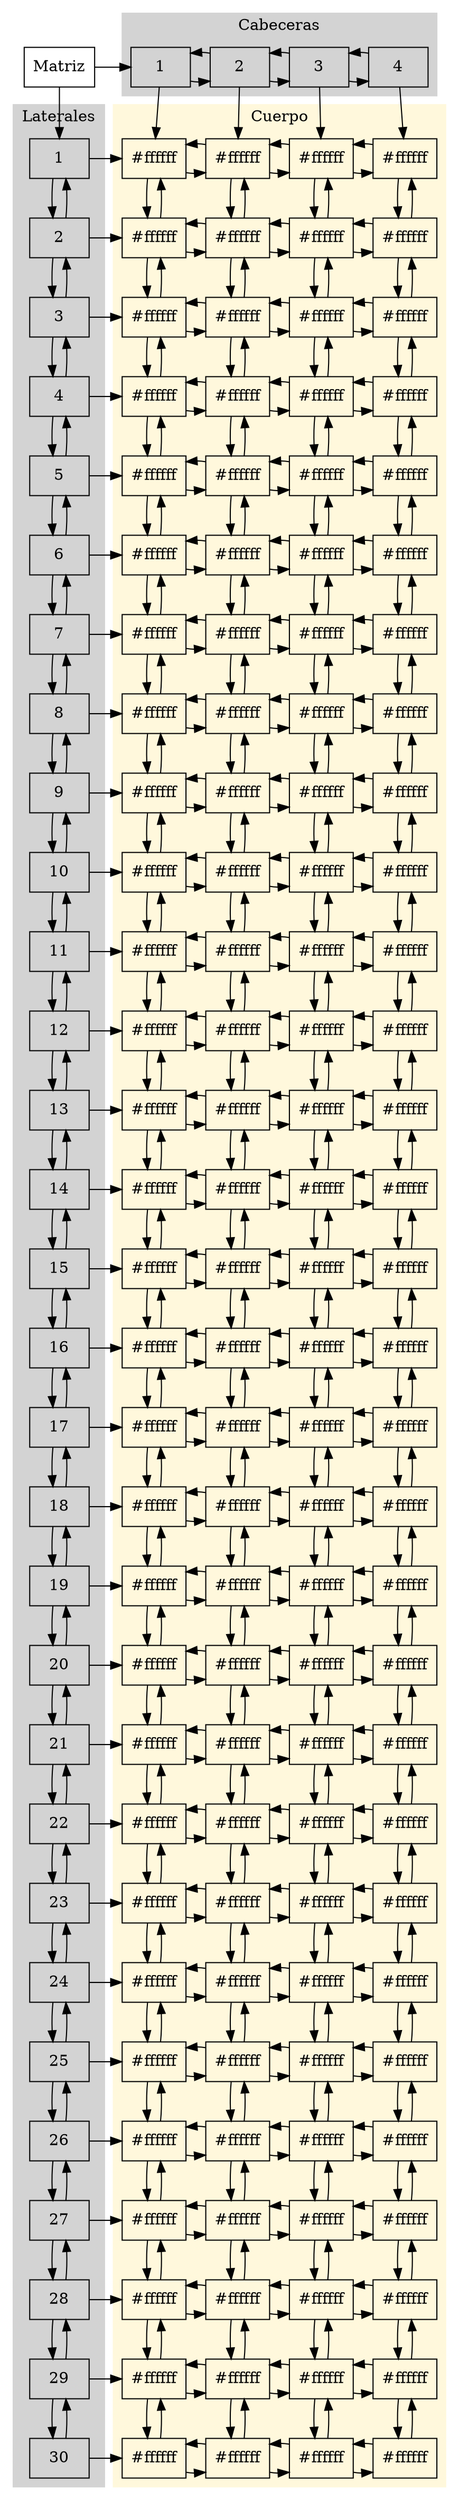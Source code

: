 digraph{
nc[label="Matriz", shape=box];
subgraph cluster_mcab{
label="Cabeceras";style=filled;
color=lightgrey;
n958879788[label="4", shape=box];
n1193244278[label="3", shape=box];
n798671549[label="2", shape=box];
n1292500745[label="1", shape=box];
}subgraph cluster_mlat{
label="Laterales";style=filled;
color=lightgrey;
n1324099772[label="1", shape=box];
n1920748497[label="2", shape=box];
n185262089[label="3", shape=box];
n167360470[label="4", shape=box];
n645908381[label="5", shape=box];
n919417408[label="6", shape=box];
n1780192824[label="7", shape=box];
n773376938[label="8", shape=box];
n1979953883[label="9", shape=box];
n688111977[label="10", shape=box];
n530524199[label="11", shape=box];
n2008212965[label="12", shape=box];
n483132578[label="13", shape=box];
n728991451[label="14", shape=box];
n1305173378[label="15", shape=box];
n758518803[label="16", shape=box];
n1369701379[label="17", shape=box];
n1725038002[label="18", shape=box];
n1902218151[label="19", shape=box];
n1827315476[label="20", shape=box];
n577189230[label="21", shape=box];
n1261596925[label="22", shape=box];
n913565327[label="23", shape=box];
n240770410[label="24", shape=box];
n353256842[label="25", shape=box];
n1306749518[label="26", shape=box];
n1687010019[label="27", shape=box];
n612338069[label="28", shape=box];
n1127922309[label="29", shape=box];
n366811574[label="30", shape=box];
}subgraph cluster_cuerpo{
label="Cuerpo";style=filled;
color=cornsilk1;
n479126348[label="#ffffff", shape=box];
n1147531881[label="#ffffff", shape=box];
n1377670898[label="#ffffff", shape=box];
n804267438[label="#ffffff", shape=box];
n1141843871[label="#ffffff", shape=box];
n789738445[label="#ffffff", shape=box];
n285661915[label="#ffffff", shape=box];
n1073037312[label="#ffffff", shape=box];
n41663422[label="#ffffff", shape=box];
n1045113895[label="#ffffff", shape=box];
n423422263[label="#ffffff", shape=box];
n215768912[label="#ffffff", shape=box];
n1403368254[label="#ffffff", shape=box];
n879269753[label="#ffffff", shape=box];
n1256437138[label="#ffffff", shape=box];
n606819649[label="#ffffff", shape=box];
n1525231289[label="#ffffff", shape=box];
n709540290[label="#ffffff", shape=box];
n2110965308[label="#ffffff", shape=box];
n53286298[label="#ffffff", shape=box];
n270692256[label="#ffffff", shape=box];
n1868124367[label="#ffffff", shape=box];
n72456254[label="#ffffff", shape=box];
n1874578667[label="#ffffff", shape=box];
n1818747347[label="#ffffff", shape=box];
n1226644408[label="#ffffff", shape=box];
n1099299533[label="#ffffff", shape=box];
n1885907586[label="#ffffff", shape=box];
n592618533[label="#ffffff", shape=box];
n45329196[label="#ffffff", shape=box];
n1812888101[label="#ffffff", shape=box];
n1502081436[label="#ffffff", shape=box];
n1874990341[label="#ffffff", shape=box];
n1882663194[label="#ffffff", shape=box];
n1878506091[label="#ffffff", shape=box];
n152747288[label="#ffffff", shape=box];
n1989143299[label="#ffffff", shape=box];
n1069118257[label="#ffffff", shape=box];
n1842324047[label="#ffffff", shape=box];
n836841619[label="#ffffff", shape=box];
n952046175[label="#ffffff", shape=box];
n1290526338[label="#ffffff", shape=box];
n1554432138[label="#ffffff", shape=box];
n1694172709[label="#ffffff", shape=box];
n613862671[label="#ffffff", shape=box];
n907745489[label="#ffffff", shape=box];
n1557347336[label="#ffffff", shape=box];
n1621476249[label="#ffffff", shape=box];
n1925809207[label="#ffffff", shape=box];
n477812527[label="#ffffff", shape=box];
n1493994452[label="#ffffff", shape=box];
n402334311[label="#ffffff", shape=box];
n699262099[label="#ffffff", shape=box];
n1663339814[label="#ffffff", shape=box];
n1590425789[label="#ffffff", shape=box];
n275583257[label="#ffffff", shape=box];
n1453520635[label="#ffffff", shape=box];
n296230068[label="#ffffff", shape=box];
n270995500[label="#ffffff", shape=box];
n1748643560[label="#ffffff", shape=box];
n703465530[label="#ffffff", shape=box];
n2020801551[label="#ffffff", shape=box];
n1358706013[label="#ffffff", shape=box];
n1770523844[label="#ffffff", shape=box];
n813590039[label="#ffffff", shape=box];
n1602446995[label="#ffffff", shape=box];
n1860499171[label="#ffffff", shape=box];
n1201875415[label="#ffffff", shape=box];
n78557674[label="#ffffff", shape=box];
n1088288786[label="#ffffff", shape=box];
n155671812[label="#ffffff", shape=box];
n1475616874[label="#ffffff", shape=box];
n648342175[label="#ffffff", shape=box];
n160865073[label="#ffffff", shape=box];
n973752442[label="#ffffff", shape=box];
n1275840545[label="#ffffff", shape=box];
n1308242733[label="#ffffff", shape=box];
n1879602864[label="#ffffff", shape=box];
n405383507[label="#ffffff", shape=box];
n183574711[label="#ffffff", shape=box];
n378407327[label="#ffffff", shape=box];
n620777480[label="#ffffff", shape=box];
n1882592970[label="#ffffff", shape=box];
n1942054115[label="#ffffff", shape=box];
n367348213[label="#ffffff", shape=box];
n851630929[label="#ffffff", shape=box];
n1912736645[label="#ffffff", shape=box];
n169643866[label="#ffffff", shape=box];
n898221325[label="#ffffff", shape=box];
n288721086[label="#ffffff", shape=box];
n1938417470[label="#ffffff", shape=box];
n486658122[label="#ffffff", shape=box];
n1725681482[label="#ffffff", shape=box];
n1536613207[label="#ffffff", shape=box];
n1729783564[label="#ffffff", shape=box];
n1946843173[label="#ffffff", shape=box];
n1284720753[label="#ffffff", shape=box];
n565341911[label="#ffffff", shape=box];
n363089898[label="#ffffff", shape=box];
n843634219[label="#ffffff", shape=box];
n1682882771[label="#ffffff", shape=box];
n1446563419[label="#ffffff", shape=box];
n1641283689[label="#ffffff", shape=box];
n358185974[label="#ffffff", shape=box];
n126052822[label="#ffffff", shape=box];
n391718251[label="#ffffff", shape=box];
n1448065185[label="#ffffff", shape=box];
n135786325[label="#ffffff", shape=box];
n340195928[label="#ffffff", shape=box];
n1256908742[label="#ffffff", shape=box];
n1640748170[label="#ffffff", shape=box];
n1444012705[label="#ffffff", shape=box];
n1965442561[label="#ffffff", shape=box];
n1760517044[label="#ffffff", shape=box];
n1463791015[label="#ffffff", shape=box];
n249710859[label="#ffffff", shape=box];
n1228079256[label="#ffffff", shape=box];
n1536409841[label="#ffffff", shape=box];
n1902845105[label="#ffffff", shape=box];
n1834854790[label="#ffffff", shape=box];
}n1292500745->n798671549[constraint=false];
n798671549->n1292500745[constraint=false];
n1292500745->n479126348;
n798671549->n1193244278[constraint=false];
n1193244278->n798671549[constraint=false];
n798671549->n1147531881;
n1193244278->n958879788[constraint=false];
n958879788->n1193244278[constraint=false];
n1193244278->n1377670898;
n958879788->n804267438;
n1324099772->n1920748497;
n1920748497->n1324099772;
n1324099772->n479126348[constraint=false];
n1920748497->n185262089;
n185262089->n1920748497;
n1920748497->n1141843871[constraint=false];
n185262089->n167360470;
n167360470->n185262089;
n185262089->n41663422[constraint=false];
n167360470->n645908381;
n645908381->n167360470;
n167360470->n1403368254[constraint=false];
n645908381->n919417408;
n919417408->n645908381;
n645908381->n1525231289[constraint=false];
n919417408->n1780192824;
n1780192824->n919417408;
n919417408->n270692256[constraint=false];
n1780192824->n773376938;
n773376938->n1780192824;
n1780192824->n1818747347[constraint=false];
n773376938->n1979953883;
n1979953883->n773376938;
n773376938->n592618533[constraint=false];
n1979953883->n688111977;
n688111977->n1979953883;
n1979953883->n1874990341[constraint=false];
n688111977->n530524199;
n530524199->n688111977;
n688111977->n1989143299[constraint=false];
n530524199->n2008212965;
n2008212965->n530524199;
n530524199->n952046175[constraint=false];
n2008212965->n483132578;
n483132578->n2008212965;
n2008212965->n613862671[constraint=false];
n483132578->n728991451;
n728991451->n483132578;
n483132578->n1925809207[constraint=false];
n728991451->n1305173378;
n1305173378->n728991451;
n728991451->n699262099[constraint=false];
n1305173378->n758518803;
n758518803->n1305173378;
n1305173378->n1453520635[constraint=false];
n758518803->n1369701379;
n1369701379->n758518803;
n758518803->n703465530[constraint=false];
n1369701379->n1725038002;
n1725038002->n1369701379;
n1369701379->n813590039[constraint=false];
n1725038002->n1902218151;
n1902218151->n1725038002;
n1725038002->n78557674[constraint=false];
n1902218151->n1827315476;
n1827315476->n1902218151;
n1902218151->n648342175[constraint=false];
n1827315476->n577189230;
n577189230->n1827315476;
n1827315476->n1308242733[constraint=false];
n577189230->n1261596925;
n1261596925->n577189230;
n577189230->n378407327[constraint=false];
n1261596925->n913565327;
n913565327->n1261596925;
n1261596925->n367348213[constraint=false];
n913565327->n240770410;
n240770410->n913565327;
n913565327->n898221325[constraint=false];
n240770410->n353256842;
n353256842->n240770410;
n240770410->n1725681482[constraint=false];
n353256842->n1306749518;
n1306749518->n353256842;
n353256842->n1284720753[constraint=false];
n1306749518->n1687010019;
n1687010019->n1306749518;
n1306749518->n1682882771[constraint=false];
n1687010019->n612338069;
n612338069->n1687010019;
n1687010019->n126052822[constraint=false];
n612338069->n1127922309;
n1127922309->n612338069;
n612338069->n340195928[constraint=false];
n1127922309->n366811574;
n366811574->n1127922309;
n1127922309->n1965442561[constraint=false];
n366811574->n1228079256[constraint=false];
n479126348->n1147531881[constraint=false];
n1147531881->n479126348[constraint=false];
n479126348->n1141843871;
n1141843871->n479126348;
n1147531881->n1377670898[constraint=false];
n1377670898->n1147531881[constraint=false];
n1147531881->n789738445;
n789738445->n1147531881;
n1377670898->n804267438[constraint=false];
n804267438->n1377670898[constraint=false];
n1377670898->n285661915;
n285661915->n1377670898;
n804267438->n1073037312;
n1073037312->n804267438;
n1141843871->n789738445[constraint=false];
n789738445->n1141843871[constraint=false];
n1141843871->n41663422;
n41663422->n1141843871;
n789738445->n285661915[constraint=false];
n285661915->n789738445[constraint=false];
n789738445->n1045113895;
n1045113895->n789738445;
n285661915->n1073037312[constraint=false];
n1073037312->n285661915[constraint=false];
n285661915->n423422263;
n423422263->n285661915;
n1073037312->n215768912;
n215768912->n1073037312;
n41663422->n1045113895[constraint=false];
n1045113895->n41663422[constraint=false];
n41663422->n1403368254;
n1403368254->n41663422;
n1045113895->n423422263[constraint=false];
n423422263->n1045113895[constraint=false];
n1045113895->n879269753;
n879269753->n1045113895;
n423422263->n215768912[constraint=false];
n215768912->n423422263[constraint=false];
n423422263->n1256437138;
n1256437138->n423422263;
n215768912->n606819649;
n606819649->n215768912;
n1403368254->n879269753[constraint=false];
n879269753->n1403368254[constraint=false];
n1403368254->n1525231289;
n1525231289->n1403368254;
n879269753->n1256437138[constraint=false];
n1256437138->n879269753[constraint=false];
n879269753->n709540290;
n709540290->n879269753;
n1256437138->n606819649[constraint=false];
n606819649->n1256437138[constraint=false];
n1256437138->n2110965308;
n2110965308->n1256437138;
n606819649->n53286298;
n53286298->n606819649;
n1525231289->n709540290[constraint=false];
n709540290->n1525231289[constraint=false];
n1525231289->n270692256;
n270692256->n1525231289;
n709540290->n2110965308[constraint=false];
n2110965308->n709540290[constraint=false];
n709540290->n1868124367;
n1868124367->n709540290;
n2110965308->n53286298[constraint=false];
n53286298->n2110965308[constraint=false];
n2110965308->n72456254;
n72456254->n2110965308;
n53286298->n1874578667;
n1874578667->n53286298;
n270692256->n1868124367[constraint=false];
n1868124367->n270692256[constraint=false];
n270692256->n1818747347;
n1818747347->n270692256;
n1868124367->n72456254[constraint=false];
n72456254->n1868124367[constraint=false];
n1868124367->n1226644408;
n1226644408->n1868124367;
n72456254->n1874578667[constraint=false];
n1874578667->n72456254[constraint=false];
n72456254->n1099299533;
n1099299533->n72456254;
n1874578667->n1885907586;
n1885907586->n1874578667;
n1818747347->n1226644408[constraint=false];
n1226644408->n1818747347[constraint=false];
n1818747347->n592618533;
n592618533->n1818747347;
n1226644408->n1099299533[constraint=false];
n1099299533->n1226644408[constraint=false];
n1226644408->n45329196;
n45329196->n1226644408;
n1099299533->n1885907586[constraint=false];
n1885907586->n1099299533[constraint=false];
n1099299533->n1812888101;
n1812888101->n1099299533;
n1885907586->n1502081436;
n1502081436->n1885907586;
n592618533->n45329196[constraint=false];
n45329196->n592618533[constraint=false];
n592618533->n1874990341;
n1874990341->n592618533;
n45329196->n1812888101[constraint=false];
n1812888101->n45329196[constraint=false];
n45329196->n1882663194;
n1882663194->n45329196;
n1812888101->n1502081436[constraint=false];
n1502081436->n1812888101[constraint=false];
n1812888101->n1878506091;
n1878506091->n1812888101;
n1502081436->n152747288;
n152747288->n1502081436;
n1874990341->n1882663194[constraint=false];
n1882663194->n1874990341[constraint=false];
n1874990341->n1989143299;
n1989143299->n1874990341;
n1882663194->n1878506091[constraint=false];
n1878506091->n1882663194[constraint=false];
n1882663194->n1069118257;
n1069118257->n1882663194;
n1878506091->n152747288[constraint=false];
n152747288->n1878506091[constraint=false];
n1878506091->n1842324047;
n1842324047->n1878506091;
n152747288->n836841619;
n836841619->n152747288;
n1989143299->n1069118257[constraint=false];
n1069118257->n1989143299[constraint=false];
n1989143299->n952046175;
n952046175->n1989143299;
n1069118257->n1842324047[constraint=false];
n1842324047->n1069118257[constraint=false];
n1069118257->n1290526338;
n1290526338->n1069118257;
n1842324047->n836841619[constraint=false];
n836841619->n1842324047[constraint=false];
n1842324047->n1554432138;
n1554432138->n1842324047;
n836841619->n1694172709;
n1694172709->n836841619;
n952046175->n1290526338[constraint=false];
n1290526338->n952046175[constraint=false];
n952046175->n613862671;
n613862671->n952046175;
n1290526338->n1554432138[constraint=false];
n1554432138->n1290526338[constraint=false];
n1290526338->n907745489;
n907745489->n1290526338;
n1554432138->n1694172709[constraint=false];
n1694172709->n1554432138[constraint=false];
n1554432138->n1557347336;
n1557347336->n1554432138;
n1694172709->n1621476249;
n1621476249->n1694172709;
n613862671->n907745489[constraint=false];
n907745489->n613862671[constraint=false];
n613862671->n1925809207;
n1925809207->n613862671;
n907745489->n1557347336[constraint=false];
n1557347336->n907745489[constraint=false];
n907745489->n477812527;
n477812527->n907745489;
n1557347336->n1621476249[constraint=false];
n1621476249->n1557347336[constraint=false];
n1557347336->n1493994452;
n1493994452->n1557347336;
n1621476249->n402334311;
n402334311->n1621476249;
n1925809207->n477812527[constraint=false];
n477812527->n1925809207[constraint=false];
n1925809207->n699262099;
n699262099->n1925809207;
n477812527->n1493994452[constraint=false];
n1493994452->n477812527[constraint=false];
n477812527->n1663339814;
n1663339814->n477812527;
n1493994452->n402334311[constraint=false];
n402334311->n1493994452[constraint=false];
n1493994452->n1590425789;
n1590425789->n1493994452;
n402334311->n275583257;
n275583257->n402334311;
n699262099->n1663339814[constraint=false];
n1663339814->n699262099[constraint=false];
n699262099->n1453520635;
n1453520635->n699262099;
n1663339814->n1590425789[constraint=false];
n1590425789->n1663339814[constraint=false];
n1663339814->n296230068;
n296230068->n1663339814;
n1590425789->n275583257[constraint=false];
n275583257->n1590425789[constraint=false];
n1590425789->n270995500;
n270995500->n1590425789;
n275583257->n1748643560;
n1748643560->n275583257;
n1453520635->n296230068[constraint=false];
n296230068->n1453520635[constraint=false];
n1453520635->n703465530;
n703465530->n1453520635;
n296230068->n270995500[constraint=false];
n270995500->n296230068[constraint=false];
n296230068->n2020801551;
n2020801551->n296230068;
n270995500->n1748643560[constraint=false];
n1748643560->n270995500[constraint=false];
n270995500->n1358706013;
n1358706013->n270995500;
n1748643560->n1770523844;
n1770523844->n1748643560;
n703465530->n2020801551[constraint=false];
n2020801551->n703465530[constraint=false];
n703465530->n813590039;
n813590039->n703465530;
n2020801551->n1358706013[constraint=false];
n1358706013->n2020801551[constraint=false];
n2020801551->n1602446995;
n1602446995->n2020801551;
n1358706013->n1770523844[constraint=false];
n1770523844->n1358706013[constraint=false];
n1358706013->n1860499171;
n1860499171->n1358706013;
n1770523844->n1201875415;
n1201875415->n1770523844;
n813590039->n1602446995[constraint=false];
n1602446995->n813590039[constraint=false];
n813590039->n78557674;
n78557674->n813590039;
n1602446995->n1860499171[constraint=false];
n1860499171->n1602446995[constraint=false];
n1602446995->n1088288786;
n1088288786->n1602446995;
n1860499171->n1201875415[constraint=false];
n1201875415->n1860499171[constraint=false];
n1860499171->n155671812;
n155671812->n1860499171;
n1201875415->n1475616874;
n1475616874->n1201875415;
n78557674->n1088288786[constraint=false];
n1088288786->n78557674[constraint=false];
n78557674->n648342175;
n648342175->n78557674;
n1088288786->n155671812[constraint=false];
n155671812->n1088288786[constraint=false];
n1088288786->n160865073;
n160865073->n1088288786;
n155671812->n1475616874[constraint=false];
n1475616874->n155671812[constraint=false];
n155671812->n973752442;
n973752442->n155671812;
n1475616874->n1275840545;
n1275840545->n1475616874;
n648342175->n160865073[constraint=false];
n160865073->n648342175[constraint=false];
n648342175->n1308242733;
n1308242733->n648342175;
n160865073->n973752442[constraint=false];
n973752442->n160865073[constraint=false];
n160865073->n1879602864;
n1879602864->n160865073;
n973752442->n1275840545[constraint=false];
n1275840545->n973752442[constraint=false];
n973752442->n405383507;
n405383507->n973752442;
n1275840545->n183574711;
n183574711->n1275840545;
n1308242733->n1879602864[constraint=false];
n1879602864->n1308242733[constraint=false];
n1308242733->n378407327;
n378407327->n1308242733;
n1879602864->n405383507[constraint=false];
n405383507->n1879602864[constraint=false];
n1879602864->n620777480;
n620777480->n1879602864;
n405383507->n183574711[constraint=false];
n183574711->n405383507[constraint=false];
n405383507->n1882592970;
n1882592970->n405383507;
n183574711->n1942054115;
n1942054115->n183574711;
n378407327->n620777480[constraint=false];
n620777480->n378407327[constraint=false];
n378407327->n367348213;
n367348213->n378407327;
n620777480->n1882592970[constraint=false];
n1882592970->n620777480[constraint=false];
n620777480->n851630929;
n851630929->n620777480;
n1882592970->n1942054115[constraint=false];
n1942054115->n1882592970[constraint=false];
n1882592970->n1912736645;
n1912736645->n1882592970;
n1942054115->n169643866;
n169643866->n1942054115;
n367348213->n851630929[constraint=false];
n851630929->n367348213[constraint=false];
n367348213->n898221325;
n898221325->n367348213;
n851630929->n1912736645[constraint=false];
n1912736645->n851630929[constraint=false];
n851630929->n288721086;
n288721086->n851630929;
n1912736645->n169643866[constraint=false];
n169643866->n1912736645[constraint=false];
n1912736645->n1938417470;
n1938417470->n1912736645;
n169643866->n486658122;
n486658122->n169643866;
n898221325->n288721086[constraint=false];
n288721086->n898221325[constraint=false];
n898221325->n1725681482;
n1725681482->n898221325;
n288721086->n1938417470[constraint=false];
n1938417470->n288721086[constraint=false];
n288721086->n1536613207;
n1536613207->n288721086;
n1938417470->n486658122[constraint=false];
n486658122->n1938417470[constraint=false];
n1938417470->n1729783564;
n1729783564->n1938417470;
n486658122->n1946843173;
n1946843173->n486658122;
n1725681482->n1536613207[constraint=false];
n1536613207->n1725681482[constraint=false];
n1725681482->n1284720753;
n1284720753->n1725681482;
n1536613207->n1729783564[constraint=false];
n1729783564->n1536613207[constraint=false];
n1536613207->n565341911;
n565341911->n1536613207;
n1729783564->n1946843173[constraint=false];
n1946843173->n1729783564[constraint=false];
n1729783564->n363089898;
n363089898->n1729783564;
n1946843173->n843634219;
n843634219->n1946843173;
n1284720753->n565341911[constraint=false];
n565341911->n1284720753[constraint=false];
n1284720753->n1682882771;
n1682882771->n1284720753;
n565341911->n363089898[constraint=false];
n363089898->n565341911[constraint=false];
n565341911->n1446563419;
n1446563419->n565341911;
n363089898->n843634219[constraint=false];
n843634219->n363089898[constraint=false];
n363089898->n1641283689;
n1641283689->n363089898;
n843634219->n358185974;
n358185974->n843634219;
n1682882771->n1446563419[constraint=false];
n1446563419->n1682882771[constraint=false];
n1682882771->n126052822;
n126052822->n1682882771;
n1446563419->n1641283689[constraint=false];
n1641283689->n1446563419[constraint=false];
n1446563419->n391718251;
n391718251->n1446563419;
n1641283689->n358185974[constraint=false];
n358185974->n1641283689[constraint=false];
n1641283689->n1448065185;
n1448065185->n1641283689;
n358185974->n135786325;
n135786325->n358185974;
n126052822->n391718251[constraint=false];
n391718251->n126052822[constraint=false];
n126052822->n340195928;
n340195928->n126052822;
n391718251->n1448065185[constraint=false];
n1448065185->n391718251[constraint=false];
n391718251->n1256908742;
n1256908742->n391718251;
n1448065185->n135786325[constraint=false];
n135786325->n1448065185[constraint=false];
n1448065185->n1640748170;
n1640748170->n1448065185;
n135786325->n1444012705;
n1444012705->n135786325;
n340195928->n1256908742[constraint=false];
n1256908742->n340195928[constraint=false];
n340195928->n1965442561;
n1965442561->n340195928;
n1256908742->n1640748170[constraint=false];
n1640748170->n1256908742[constraint=false];
n1256908742->n1760517044;
n1760517044->n1256908742;
n1640748170->n1444012705[constraint=false];
n1444012705->n1640748170[constraint=false];
n1640748170->n1463791015;
n1463791015->n1640748170;
n1444012705->n249710859;
n249710859->n1444012705;
n1965442561->n1760517044[constraint=false];
n1760517044->n1965442561[constraint=false];
n1965442561->n1228079256;
n1228079256->n1965442561;
n1760517044->n1463791015[constraint=false];
n1463791015->n1760517044[constraint=false];
n1760517044->n1536409841;
n1536409841->n1760517044;
n1463791015->n249710859[constraint=false];
n249710859->n1463791015[constraint=false];
n1463791015->n1902845105;
n1902845105->n1463791015;
n249710859->n1834854790;
n1834854790->n249710859;
n1228079256->n1536409841[constraint=false];
n1536409841->n1228079256[constraint=false];
n1536409841->n1902845105[constraint=false];
n1902845105->n1536409841[constraint=false];
n1902845105->n1834854790[constraint=false];
n1834854790->n1902845105[constraint=false];
nc->n1292500745[constraint=false];
nc->n1324099772;
}